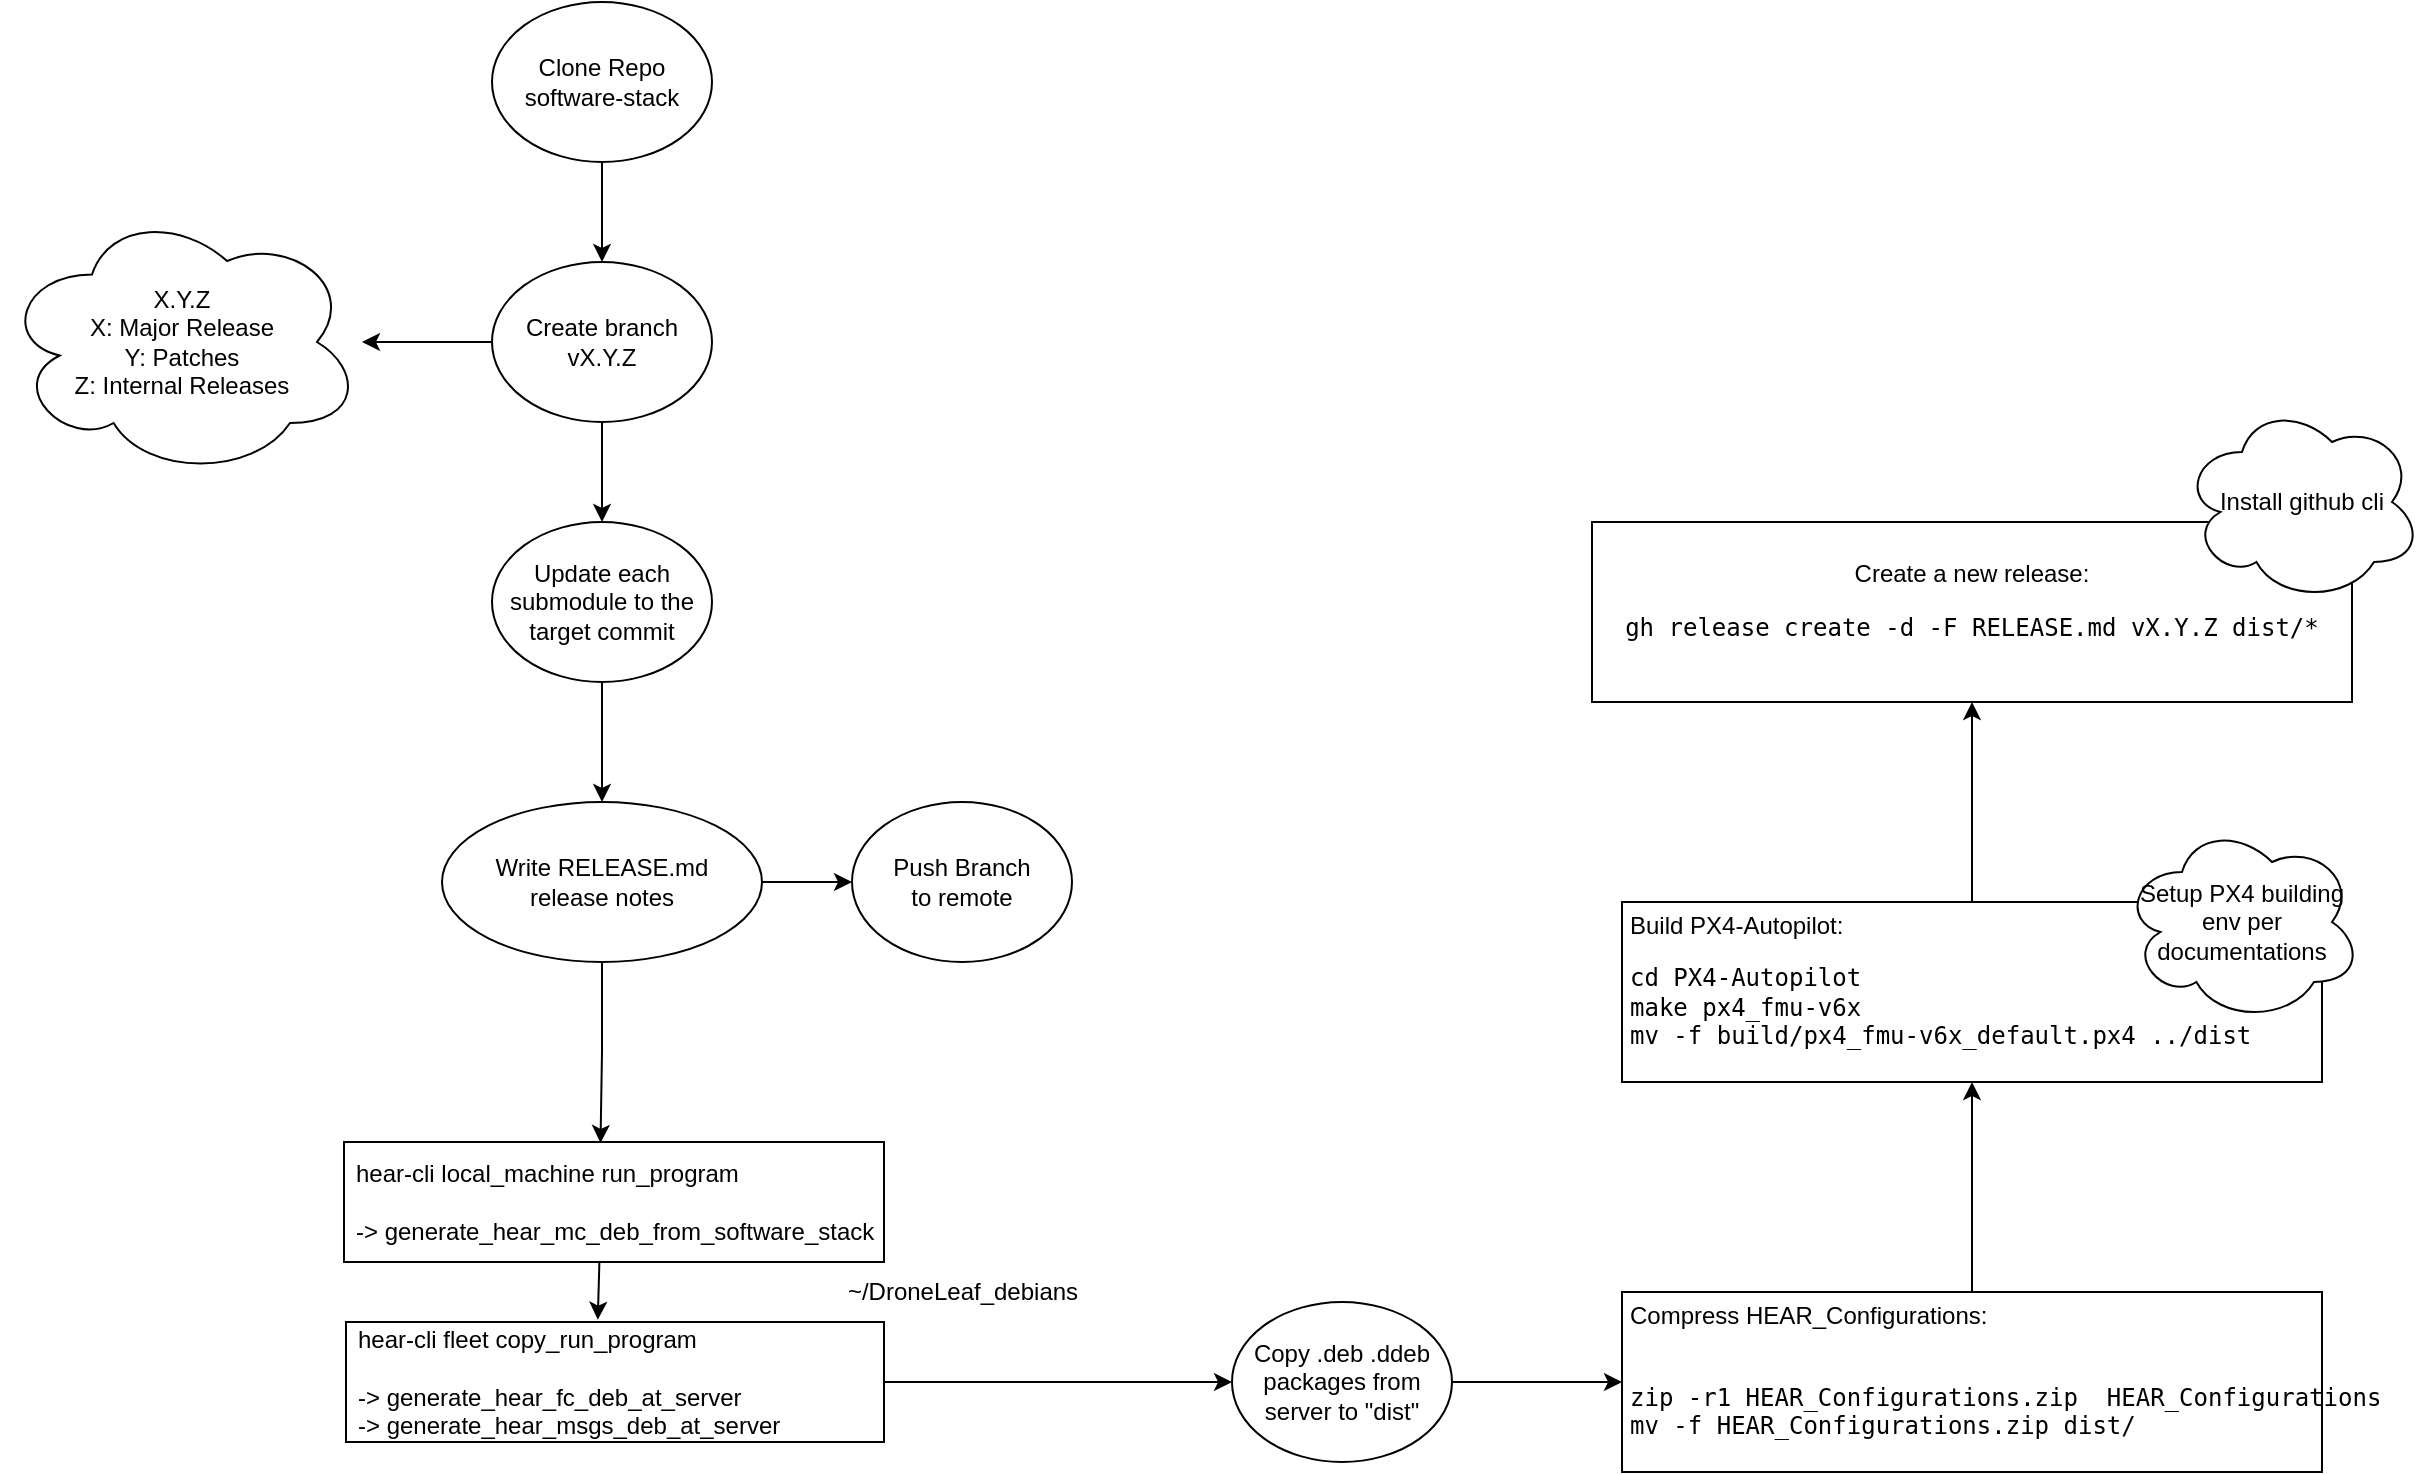 <mxfile version="24.7.14">
  <diagram name="Page-1" id="ut1cn94nUtEsRzkFrYhp">
    <mxGraphModel dx="2438" dy="1980" grid="1" gridSize="10" guides="1" tooltips="1" connect="1" arrows="1" fold="1" page="1" pageScale="1" pageWidth="850" pageHeight="1100" math="0" shadow="0">
      <root>
        <mxCell id="0" />
        <mxCell id="1" parent="0" />
        <mxCell id="8nKgUa8L03hYHDr8mXFE-9" style="edgeStyle=orthogonalEdgeStyle;rounded=0;orthogonalLoop=1;jettySize=auto;html=1;entryX=0.5;entryY=0;entryDx=0;entryDy=0;" edge="1" parent="1" source="8nKgUa8L03hYHDr8mXFE-1" target="8nKgUa8L03hYHDr8mXFE-6">
          <mxGeometry relative="1" as="geometry" />
        </mxCell>
        <mxCell id="8nKgUa8L03hYHDr8mXFE-1" value="Clone Repo&lt;br&gt;software-stack" style="ellipse;whiteSpace=wrap;html=1;" vertex="1" parent="1">
          <mxGeometry x="75" y="-100" width="110" height="80" as="geometry" />
        </mxCell>
        <mxCell id="8nKgUa8L03hYHDr8mXFE-12" style="edgeStyle=orthogonalEdgeStyle;rounded=0;orthogonalLoop=1;jettySize=auto;html=1;entryX=0.5;entryY=0;entryDx=0;entryDy=0;" edge="1" parent="1" source="8nKgUa8L03hYHDr8mXFE-6" target="8nKgUa8L03hYHDr8mXFE-10">
          <mxGeometry relative="1" as="geometry" />
        </mxCell>
        <mxCell id="8nKgUa8L03hYHDr8mXFE-58" style="edgeStyle=orthogonalEdgeStyle;rounded=0;orthogonalLoop=1;jettySize=auto;html=1;" edge="1" parent="1" source="8nKgUa8L03hYHDr8mXFE-6" target="8nKgUa8L03hYHDr8mXFE-15">
          <mxGeometry relative="1" as="geometry" />
        </mxCell>
        <mxCell id="8nKgUa8L03hYHDr8mXFE-6" value="Create branch&lt;br&gt;vX.Y.Z" style="ellipse;whiteSpace=wrap;html=1;" vertex="1" parent="1">
          <mxGeometry x="75" y="30" width="110" height="80" as="geometry" />
        </mxCell>
        <mxCell id="8nKgUa8L03hYHDr8mXFE-13" style="edgeStyle=orthogonalEdgeStyle;rounded=0;orthogonalLoop=1;jettySize=auto;html=1;entryX=0.5;entryY=0;entryDx=0;entryDy=0;" edge="1" parent="1" source="8nKgUa8L03hYHDr8mXFE-10" target="8nKgUa8L03hYHDr8mXFE-2">
          <mxGeometry relative="1" as="geometry" />
        </mxCell>
        <mxCell id="8nKgUa8L03hYHDr8mXFE-10" value="Update each submodule to the target commit" style="ellipse;whiteSpace=wrap;html=1;" vertex="1" parent="1">
          <mxGeometry x="75" y="160" width="110" height="80" as="geometry" />
        </mxCell>
        <mxCell id="8nKgUa8L03hYHDr8mXFE-11" value="" style="group" vertex="1" connectable="0" parent="1">
          <mxGeometry x="50" y="300" width="320" height="140" as="geometry" />
        </mxCell>
        <mxCell id="8nKgUa8L03hYHDr8mXFE-2" value="Write RELEASE.md&lt;br&gt;release notes" style="ellipse;whiteSpace=wrap;html=1;" vertex="1" parent="8nKgUa8L03hYHDr8mXFE-11">
          <mxGeometry width="160" height="80" as="geometry" />
        </mxCell>
        <mxCell id="8nKgUa8L03hYHDr8mXFE-34" value="Push Branch&lt;br&gt;to remote" style="ellipse;whiteSpace=wrap;html=1;" vertex="1" parent="8nKgUa8L03hYHDr8mXFE-11">
          <mxGeometry x="205" width="110" height="80" as="geometry" />
        </mxCell>
        <mxCell id="8nKgUa8L03hYHDr8mXFE-60" style="edgeStyle=orthogonalEdgeStyle;rounded=0;orthogonalLoop=1;jettySize=auto;html=1;" edge="1" parent="8nKgUa8L03hYHDr8mXFE-11" source="8nKgUa8L03hYHDr8mXFE-2" target="8nKgUa8L03hYHDr8mXFE-34">
          <mxGeometry relative="1" as="geometry" />
        </mxCell>
        <mxCell id="8nKgUa8L03hYHDr8mXFE-15" value="X.Y.Z&lt;br&gt;X: Major Release&lt;br&gt;Y: Patches&lt;br&gt;Z: Internal Releases" style="ellipse;shape=cloud;whiteSpace=wrap;html=1;align=center;" vertex="1" parent="1">
          <mxGeometry x="-170" y="2.5" width="180" height="135" as="geometry" />
        </mxCell>
        <mxCell id="8nKgUa8L03hYHDr8mXFE-59" style="edgeStyle=orthogonalEdgeStyle;rounded=0;orthogonalLoop=1;jettySize=auto;html=1;entryX=0.468;entryY=-0.019;entryDx=0;entryDy=0;exitX=0.473;exitY=0.994;exitDx=0;exitDy=0;exitPerimeter=0;entryPerimeter=0;" edge="1" parent="1" source="8nKgUa8L03hYHDr8mXFE-18" target="8nKgUa8L03hYHDr8mXFE-27">
          <mxGeometry relative="1" as="geometry" />
        </mxCell>
        <mxCell id="8nKgUa8L03hYHDr8mXFE-18" value="&lt;div&gt;hear-cli local_machine run_program&lt;br&gt;&lt;br&gt;&lt;/div&gt;-&amp;gt; generate_hear_mc_deb_from_software_stack" style="whiteSpace=wrap;html=1;labelPosition=center;verticalLabelPosition=middle;align=left;verticalAlign=middle;spacingLeft=2;spacing=4;" vertex="1" parent="1">
          <mxGeometry x="1" y="470" width="270" height="60" as="geometry" />
        </mxCell>
        <mxCell id="8nKgUa8L03hYHDr8mXFE-19" style="edgeStyle=orthogonalEdgeStyle;rounded=0;orthogonalLoop=1;jettySize=auto;html=1;entryX=0.475;entryY=0.008;entryDx=0;entryDy=0;entryPerimeter=0;" edge="1" parent="1" source="8nKgUa8L03hYHDr8mXFE-2" target="8nKgUa8L03hYHDr8mXFE-18">
          <mxGeometry relative="1" as="geometry" />
        </mxCell>
        <mxCell id="8nKgUa8L03hYHDr8mXFE-62" style="edgeStyle=orthogonalEdgeStyle;rounded=0;orthogonalLoop=1;jettySize=auto;html=1;" edge="1" parent="1" source="8nKgUa8L03hYHDr8mXFE-27" target="8nKgUa8L03hYHDr8mXFE-61">
          <mxGeometry relative="1" as="geometry" />
        </mxCell>
        <mxCell id="8nKgUa8L03hYHDr8mXFE-27" value="&lt;div&gt;hear-cli fleet copy_run_program&lt;br&gt;&lt;br&gt;&lt;/div&gt;-&amp;gt; generate_hear_fc_deb_at_server&lt;br&gt;-&amp;gt; generate_hear_msgs_deb_at_server" style="whiteSpace=wrap;html=1;labelPosition=center;verticalLabelPosition=middle;align=left;verticalAlign=middle;spacingLeft=2;spacing=4;" vertex="1" parent="1">
          <mxGeometry x="2" y="560" width="269" height="60" as="geometry" />
        </mxCell>
        <mxCell id="8nKgUa8L03hYHDr8mXFE-67" value="" style="edgeStyle=orthogonalEdgeStyle;rounded=0;orthogonalLoop=1;jettySize=auto;html=1;" edge="1" parent="1" source="8nKgUa8L03hYHDr8mXFE-61" target="8nKgUa8L03hYHDr8mXFE-66">
          <mxGeometry relative="1" as="geometry" />
        </mxCell>
        <mxCell id="8nKgUa8L03hYHDr8mXFE-61" value="Copy .deb .ddeb packages from server to &quot;dist&quot;" style="ellipse;whiteSpace=wrap;html=1;" vertex="1" parent="1">
          <mxGeometry x="445" y="550" width="110" height="80" as="geometry" />
        </mxCell>
        <mxCell id="8nKgUa8L03hYHDr8mXFE-64" value="&lt;div&gt;~/DroneLeaf_debians&lt;br&gt;&lt;/div&gt;" style="text;html=1;align=center;verticalAlign=middle;resizable=0;points=[];autosize=1;strokeColor=none;fillColor=none;" vertex="1" parent="1">
          <mxGeometry x="240" y="530" width="140" height="30" as="geometry" />
        </mxCell>
        <mxCell id="8nKgUa8L03hYHDr8mXFE-69" style="edgeStyle=orthogonalEdgeStyle;rounded=0;orthogonalLoop=1;jettySize=auto;html=1;entryX=0.5;entryY=1;entryDx=0;entryDy=0;" edge="1" parent="1" source="8nKgUa8L03hYHDr8mXFE-66" target="8nKgUa8L03hYHDr8mXFE-68">
          <mxGeometry relative="1" as="geometry" />
        </mxCell>
        <mxCell id="8nKgUa8L03hYHDr8mXFE-66" value="Compress HEAR_Configurations:&lt;br&gt;&lt;br&gt;&lt;pre&gt;zip -r1 HEAR_Configurations.zip  HEAR_Configurations&lt;br&gt;mv -f HEAR_Configurations.zip dist/&lt;/pre&gt;" style="whiteSpace=wrap;html=1;align=left;spacing=4;" vertex="1" parent="1">
          <mxGeometry x="640" y="545" width="350" height="90" as="geometry" />
        </mxCell>
        <mxCell id="8nKgUa8L03hYHDr8mXFE-73" style="edgeStyle=orthogonalEdgeStyle;rounded=0;orthogonalLoop=1;jettySize=auto;html=1;entryX=0.5;entryY=1;entryDx=0;entryDy=0;" edge="1" parent="1" source="8nKgUa8L03hYHDr8mXFE-68" target="8nKgUa8L03hYHDr8mXFE-71">
          <mxGeometry relative="1" as="geometry" />
        </mxCell>
        <mxCell id="8nKgUa8L03hYHDr8mXFE-68" value="Build PX4-Autopilot:&lt;br&gt;&lt;pre&gt;cd PX4-Autopilot&lt;br&gt;make px4_fmu-v6x&lt;br&gt;mv -f build/px4_fmu-v6x_default.px4 ../dist&lt;br&gt;&lt;/pre&gt;" style="whiteSpace=wrap;html=1;align=left;spacing=4;" vertex="1" parent="1">
          <mxGeometry x="640" y="350" width="350" height="90" as="geometry" />
        </mxCell>
        <mxCell id="8nKgUa8L03hYHDr8mXFE-70" value="Setup PX4 building env per documentations" style="ellipse;shape=cloud;whiteSpace=wrap;html=1;" vertex="1" parent="1">
          <mxGeometry x="890" y="310" width="120" height="100" as="geometry" />
        </mxCell>
        <mxCell id="8nKgUa8L03hYHDr8mXFE-71" value="Create a new release:&lt;br&gt;&lt;pre&gt;gh release create &lt;code&gt;-d -F RELEASE.md &lt;/code&gt;&lt;span class=&quot;pl-k&quot;&gt;vX.Y.Z&lt;/span&gt; dist/&lt;span class=&quot;pl-k&quot;&gt;*&lt;/span&gt;&lt;/pre&gt;" style="whiteSpace=wrap;html=1;align=center;spacing=4;" vertex="1" parent="1">
          <mxGeometry x="625" y="160" width="380" height="90" as="geometry" />
        </mxCell>
        <mxCell id="8nKgUa8L03hYHDr8mXFE-72" value="Install github cli" style="ellipse;shape=cloud;whiteSpace=wrap;html=1;" vertex="1" parent="1">
          <mxGeometry x="920" y="100" width="120" height="100" as="geometry" />
        </mxCell>
      </root>
    </mxGraphModel>
  </diagram>
</mxfile>
